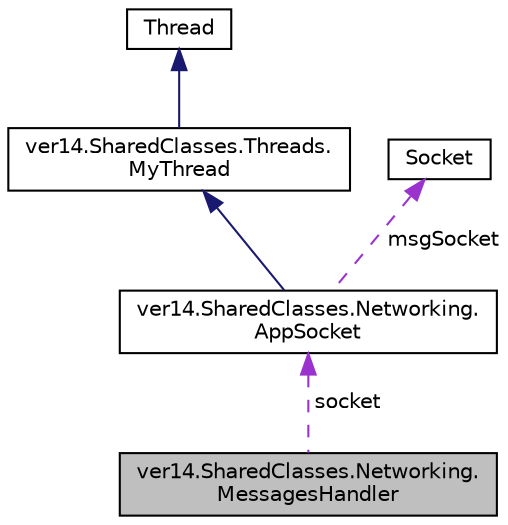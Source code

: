 digraph "ver14.SharedClasses.Networking.MessagesHandler"
{
 // LATEX_PDF_SIZE
  edge [fontname="Helvetica",fontsize="10",labelfontname="Helvetica",labelfontsize="10"];
  node [fontname="Helvetica",fontsize="10",shape=record];
  Node1 [label="ver14.SharedClasses.Networking.\lMessagesHandler",height=0.2,width=0.4,color="black", fillcolor="grey75", style="filled", fontcolor="black",tooltip=" "];
  Node2 -> Node1 [dir="back",color="darkorchid3",fontsize="10",style="dashed",label=" socket" ];
  Node2 [label="ver14.SharedClasses.Networking.\lAppSocket",height=0.2,width=0.4,color="black", fillcolor="white", style="filled",URL="$classver14_1_1_shared_classes_1_1_networking_1_1_app_socket.html",tooltip=" "];
  Node3 -> Node2 [dir="back",color="midnightblue",fontsize="10",style="solid"];
  Node3 [label="ver14.SharedClasses.Threads.\lMyThread",height=0.2,width=0.4,color="black", fillcolor="white", style="filled",URL="$classver14_1_1_shared_classes_1_1_threads_1_1_my_thread.html",tooltip=" "];
  Node4 -> Node3 [dir="back",color="midnightblue",fontsize="10",style="solid"];
  Node4 [label="Thread",height=0.2,width=0.4,color="black", fillcolor="white", style="filled",tooltip=" "];
  Node5 -> Node2 [dir="back",color="darkorchid3",fontsize="10",style="dashed",label=" msgSocket" ];
  Node5 [label="Socket",height=0.2,width=0.4,color="black", fillcolor="white", style="filled",tooltip=" "];
}
